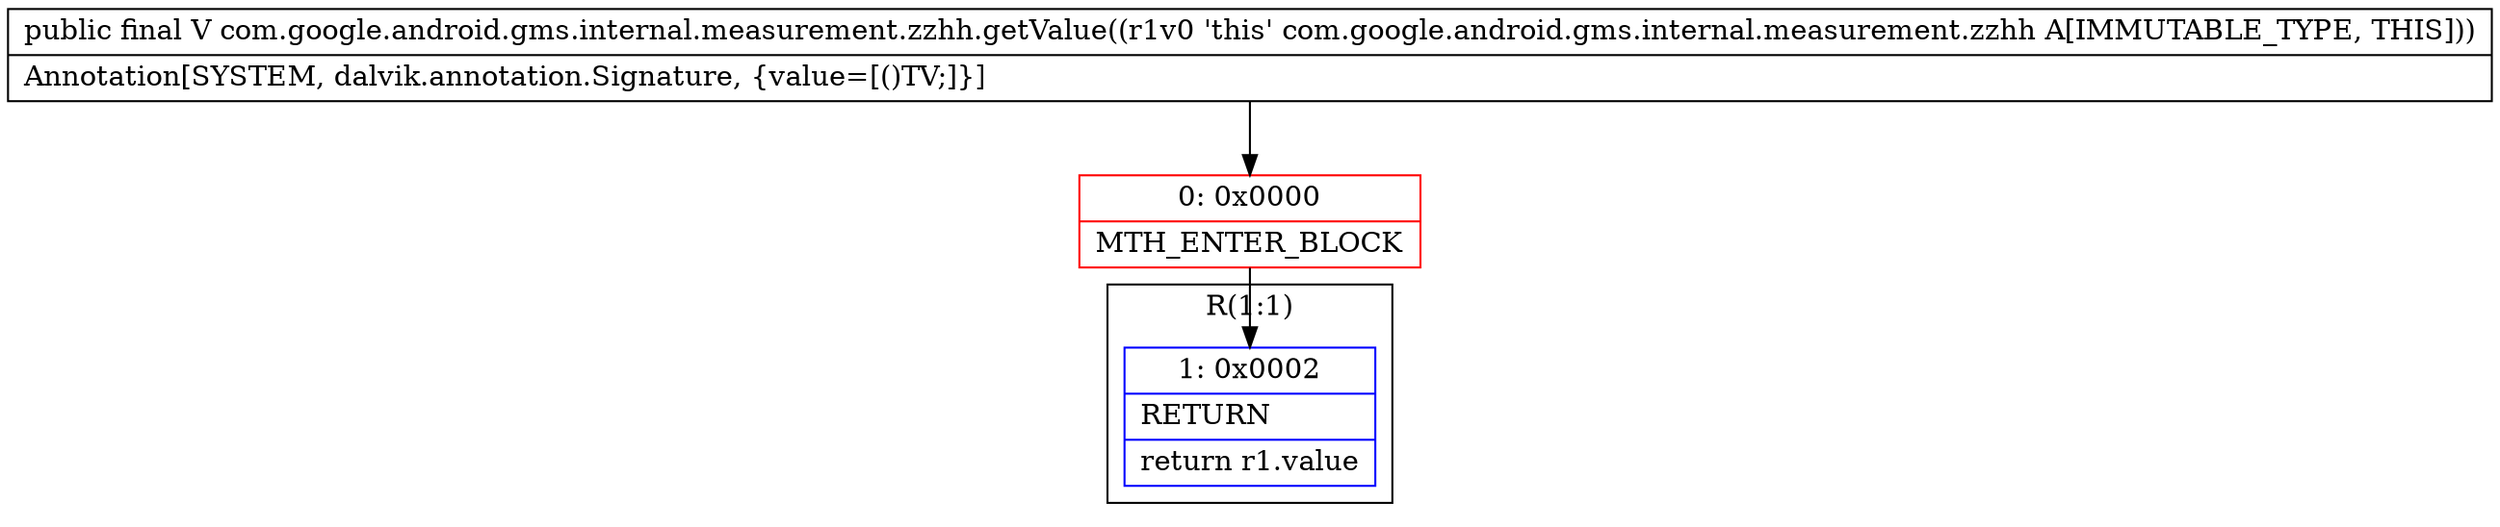 digraph "CFG forcom.google.android.gms.internal.measurement.zzhh.getValue()Ljava\/lang\/Object;" {
subgraph cluster_Region_1811094706 {
label = "R(1:1)";
node [shape=record,color=blue];
Node_1 [shape=record,label="{1\:\ 0x0002|RETURN\l|return r1.value\l}"];
}
Node_0 [shape=record,color=red,label="{0\:\ 0x0000|MTH_ENTER_BLOCK\l}"];
MethodNode[shape=record,label="{public final V com.google.android.gms.internal.measurement.zzhh.getValue((r1v0 'this' com.google.android.gms.internal.measurement.zzhh A[IMMUTABLE_TYPE, THIS]))  | Annotation[SYSTEM, dalvik.annotation.Signature, \{value=[()TV;]\}]\l}"];
MethodNode -> Node_0;
Node_0 -> Node_1;
}

